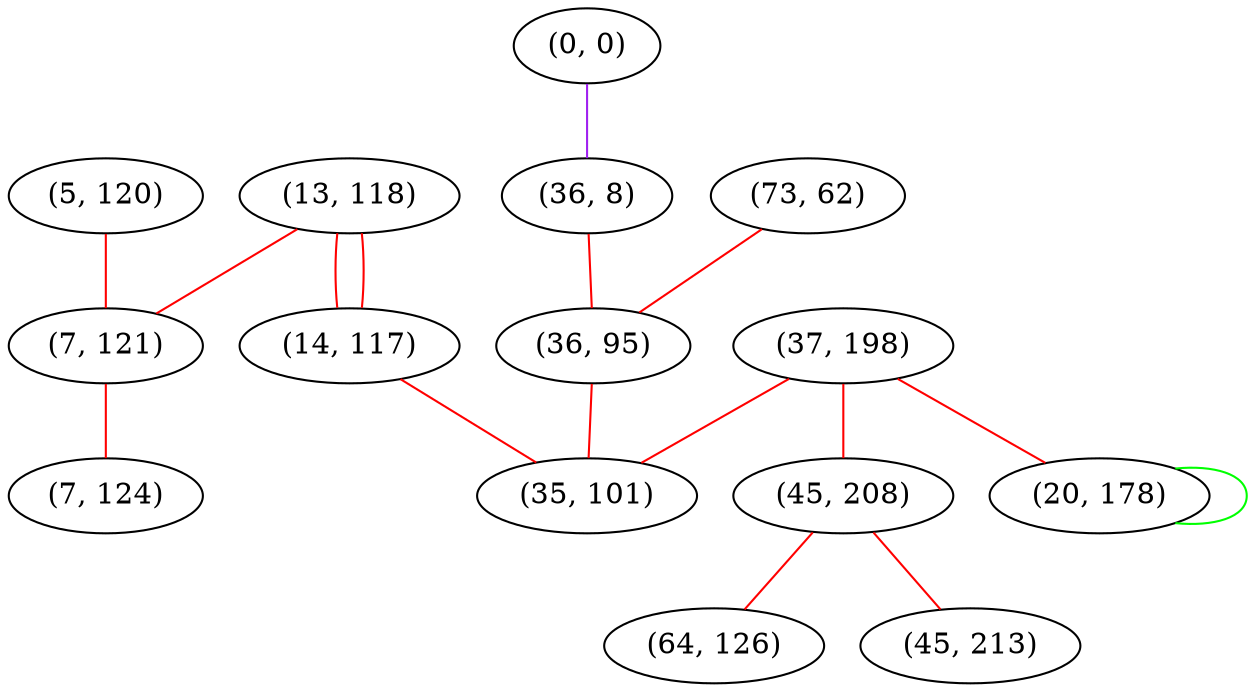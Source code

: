 graph "" {
"(13, 118)";
"(0, 0)";
"(36, 8)";
"(37, 198)";
"(5, 120)";
"(7, 121)";
"(73, 62)";
"(45, 208)";
"(14, 117)";
"(64, 126)";
"(7, 124)";
"(20, 178)";
"(36, 95)";
"(45, 213)";
"(35, 101)";
"(13, 118)" -- "(14, 117)"  [color=red, key=0, weight=1];
"(13, 118)" -- "(14, 117)"  [color=red, key=1, weight=1];
"(13, 118)" -- "(7, 121)"  [color=red, key=0, weight=1];
"(0, 0)" -- "(36, 8)"  [color=purple, key=0, weight=4];
"(36, 8)" -- "(36, 95)"  [color=red, key=0, weight=1];
"(37, 198)" -- "(20, 178)"  [color=red, key=0, weight=1];
"(37, 198)" -- "(45, 208)"  [color=red, key=0, weight=1];
"(37, 198)" -- "(35, 101)"  [color=red, key=0, weight=1];
"(5, 120)" -- "(7, 121)"  [color=red, key=0, weight=1];
"(7, 121)" -- "(7, 124)"  [color=red, key=0, weight=1];
"(73, 62)" -- "(36, 95)"  [color=red, key=0, weight=1];
"(45, 208)" -- "(64, 126)"  [color=red, key=0, weight=1];
"(45, 208)" -- "(45, 213)"  [color=red, key=0, weight=1];
"(14, 117)" -- "(35, 101)"  [color=red, key=0, weight=1];
"(20, 178)" -- "(20, 178)"  [color=green, key=0, weight=2];
"(36, 95)" -- "(35, 101)"  [color=red, key=0, weight=1];
}
